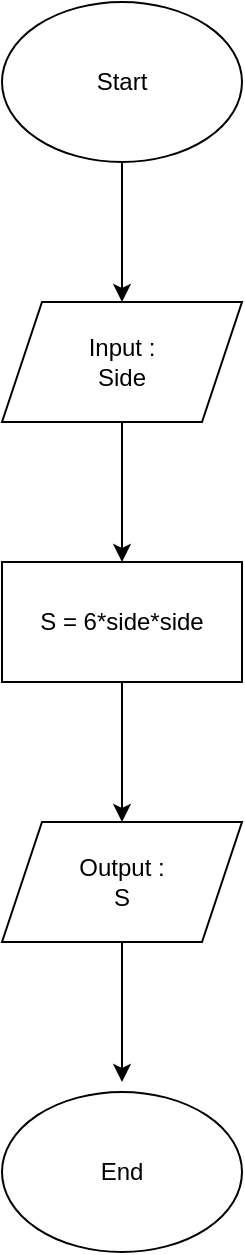 <mxfile version="20.0.1" type="device"><diagram id="nMnZ-bOzM85ukuv38zI0" name="Page-1"><mxGraphModel dx="782" dy="478" grid="1" gridSize="10" guides="1" tooltips="1" connect="1" arrows="1" fold="1" page="1" pageScale="1" pageWidth="827" pageHeight="1169" math="0" shadow="0"><root><mxCell id="0"/><mxCell id="1" parent="0"/><mxCell id="jvcptK2CZJdGXmsIGE41-1" value="Start" style="ellipse;whiteSpace=wrap;html=1;" vertex="1" parent="1"><mxGeometry x="294" y="40" width="120" height="80" as="geometry"/></mxCell><mxCell id="jvcptK2CZJdGXmsIGE41-2" value="" style="endArrow=classic;html=1;rounded=0;exitX=0.5;exitY=1;exitDx=0;exitDy=0;" edge="1" parent="1" source="jvcptK2CZJdGXmsIGE41-1"><mxGeometry width="50" height="50" relative="1" as="geometry"><mxPoint x="330" y="240" as="sourcePoint"/><mxPoint x="354" y="190" as="targetPoint"/></mxGeometry></mxCell><mxCell id="jvcptK2CZJdGXmsIGE41-3" value="Input :&lt;br&gt;Side" style="shape=parallelogram;perimeter=parallelogramPerimeter;whiteSpace=wrap;html=1;fixedSize=1;" vertex="1" parent="1"><mxGeometry x="294" y="190" width="120" height="60" as="geometry"/></mxCell><mxCell id="jvcptK2CZJdGXmsIGE41-4" value="" style="endArrow=classic;html=1;rounded=0;" edge="1" parent="1"><mxGeometry width="50" height="50" relative="1" as="geometry"><mxPoint x="354" y="250" as="sourcePoint"/><mxPoint x="354" y="320" as="targetPoint"/></mxGeometry></mxCell><mxCell id="jvcptK2CZJdGXmsIGE41-5" value="S = 6*side*side" style="rounded=0;whiteSpace=wrap;html=1;" vertex="1" parent="1"><mxGeometry x="294" y="320" width="120" height="60" as="geometry"/></mxCell><mxCell id="jvcptK2CZJdGXmsIGE41-6" value="" style="endArrow=classic;html=1;rounded=0;exitX=0.5;exitY=1;exitDx=0;exitDy=0;" edge="1" parent="1" source="jvcptK2CZJdGXmsIGE41-5"><mxGeometry width="50" height="50" relative="1" as="geometry"><mxPoint x="350" y="480" as="sourcePoint"/><mxPoint x="354" y="450" as="targetPoint"/></mxGeometry></mxCell><mxCell id="jvcptK2CZJdGXmsIGE41-7" value="Output :&lt;br&gt;S" style="shape=parallelogram;perimeter=parallelogramPerimeter;whiteSpace=wrap;html=1;fixedSize=1;" vertex="1" parent="1"><mxGeometry x="294" y="450" width="120" height="60" as="geometry"/></mxCell><mxCell id="jvcptK2CZJdGXmsIGE41-8" value="" style="endArrow=classic;html=1;rounded=0;exitX=0.5;exitY=1;exitDx=0;exitDy=0;" edge="1" parent="1" source="jvcptK2CZJdGXmsIGE41-7"><mxGeometry width="50" height="50" relative="1" as="geometry"><mxPoint x="330" y="600" as="sourcePoint"/><mxPoint x="354" y="580" as="targetPoint"/></mxGeometry></mxCell><mxCell id="jvcptK2CZJdGXmsIGE41-9" value="End" style="ellipse;whiteSpace=wrap;html=1;" vertex="1" parent="1"><mxGeometry x="294" y="585" width="120" height="80" as="geometry"/></mxCell></root></mxGraphModel></diagram></mxfile>